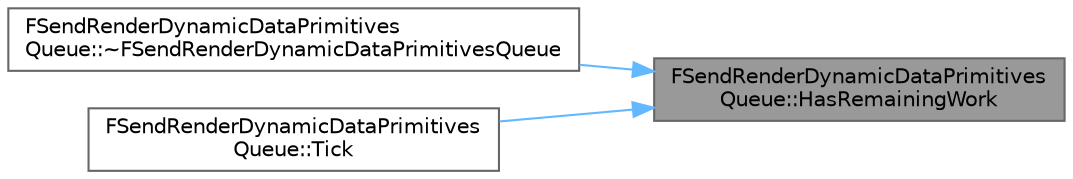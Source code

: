 digraph "FSendRenderDynamicDataPrimitivesQueue::HasRemainingWork"
{
 // INTERACTIVE_SVG=YES
 // LATEX_PDF_SIZE
  bgcolor="transparent";
  edge [fontname=Helvetica,fontsize=10,labelfontname=Helvetica,labelfontsize=10];
  node [fontname=Helvetica,fontsize=10,shape=box,height=0.2,width=0.4];
  rankdir="RL";
  Node1 [id="Node000001",label="FSendRenderDynamicDataPrimitives\lQueue::HasRemainingWork",height=0.2,width=0.4,color="gray40", fillcolor="grey60", style="filled", fontcolor="black",tooltip=" "];
  Node1 -> Node2 [id="edge1_Node000001_Node000002",dir="back",color="steelblue1",style="solid",tooltip=" "];
  Node2 [id="Node000002",label="FSendRenderDynamicDataPrimitives\lQueue::~FSendRenderDynamicDataPrimitivesQueue",height=0.2,width=0.4,color="grey40", fillcolor="white", style="filled",URL="$d0/d8f/structFSendRenderDynamicDataPrimitivesQueue.html#a3f3c5432f91eff392f714581c4693303",tooltip=" "];
  Node1 -> Node3 [id="edge2_Node000001_Node000003",dir="back",color="steelblue1",style="solid",tooltip=" "];
  Node3 [id="Node000003",label="FSendRenderDynamicDataPrimitives\lQueue::Tick",height=0.2,width=0.4,color="grey40", fillcolor="white", style="filled",URL="$d0/d8f/structFSendRenderDynamicDataPrimitivesQueue.html#a8e6eae6fe48095a1a2f7f7c13331eb62",tooltip=" "];
}

